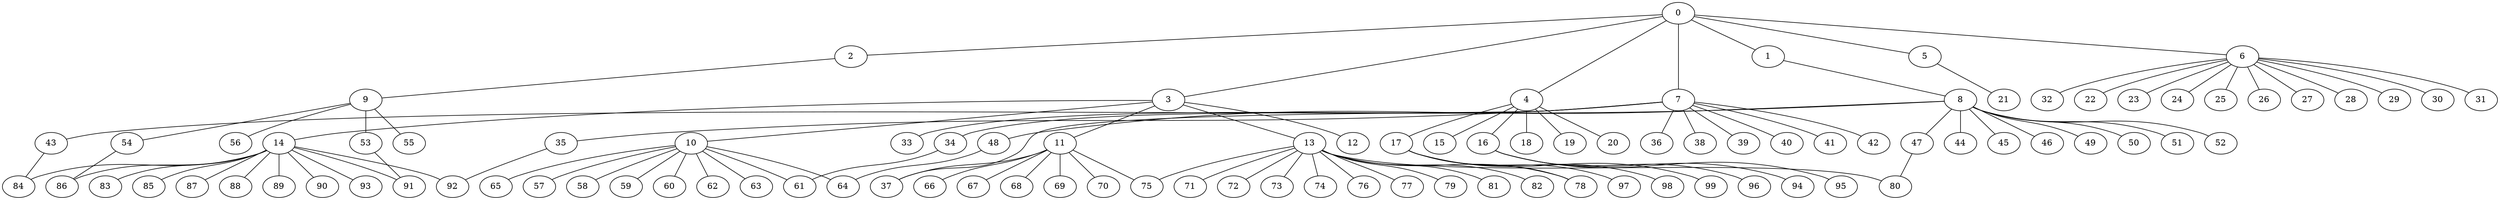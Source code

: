 
graph graphname {
    0 -- 1
0 -- 2
0 -- 3
0 -- 4
0 -- 5
0 -- 6
0 -- 7
1 -- 8
2 -- 9
3 -- 10
3 -- 11
3 -- 12
3 -- 13
3 -- 14
4 -- 15
4 -- 16
4 -- 17
4 -- 18
4 -- 19
4 -- 20
5 -- 21
6 -- 32
6 -- 22
6 -- 23
6 -- 24
6 -- 25
6 -- 26
6 -- 27
6 -- 28
6 -- 29
6 -- 30
6 -- 31
7 -- 33
7 -- 34
7 -- 35
7 -- 36
7 -- 37
7 -- 38
7 -- 39
7 -- 40
7 -- 41
7 -- 42
8 -- 43
8 -- 44
8 -- 45
8 -- 46
8 -- 47
8 -- 48
8 -- 49
8 -- 50
8 -- 51
8 -- 52
9 -- 56
9 -- 53
9 -- 54
9 -- 55
10 -- 64
10 -- 65
10 -- 57
10 -- 58
10 -- 59
10 -- 60
10 -- 61
10 -- 62
10 -- 63
11 -- 66
11 -- 67
11 -- 68
11 -- 69
11 -- 70
11 -- 75
11 -- 37
13 -- 71
13 -- 72
13 -- 73
13 -- 74
13 -- 75
13 -- 76
13 -- 77
13 -- 78
13 -- 79
13 -- 80
13 -- 81
13 -- 82
14 -- 83
14 -- 84
14 -- 85
14 -- 86
14 -- 87
14 -- 88
14 -- 89
14 -- 90
14 -- 91
14 -- 92
14 -- 93
16 -- 96
16 -- 94
16 -- 95
17 -- 97
17 -- 98
17 -- 99
17 -- 78
34 -- 61
35 -- 92
43 -- 84
47 -- 80
48 -- 64
53 -- 91
54 -- 86

}
